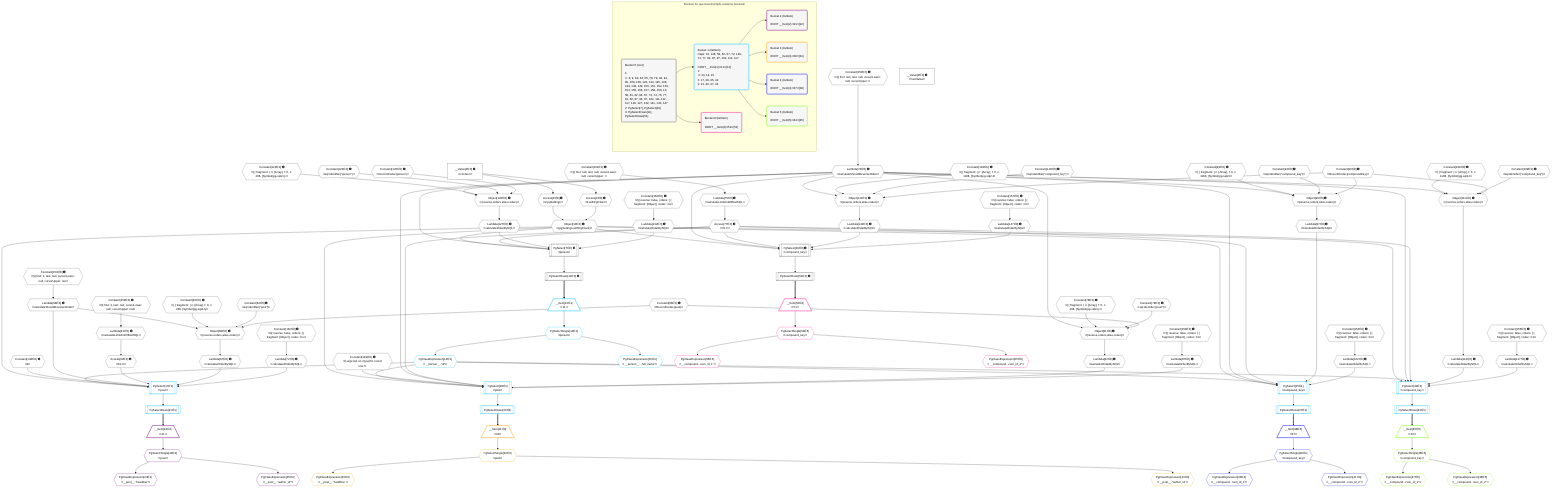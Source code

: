 %%{init: {'themeVariables': { 'fontSize': '12px'}}}%%
graph TD
    classDef path fill:#eee,stroke:#000,color:#000
    classDef plan fill:#fff,stroke-width:1px,color:#000
    classDef itemplan fill:#fff,stroke-width:2px,color:#000
    classDef unbatchedplan fill:#dff,stroke-width:1px,color:#000
    classDef sideeffectplan fill:#fcc,stroke-width:2px,color:#000
    classDef bucket fill:#f6f6f6,color:#000,stroke-width:2px,text-align:left


    %% plan dependencies
    PgSelect7[["PgSelect[7∈0] ➊<br />ᐸpersonᐳ"]]:::plan
    Object10{{"Object[10∈0] ➊<br />ᐸ{pgSettings,withPgClient}ᐳ"}}:::plan
    Lambda74{{"Lambda[74∈0] ➊<br />ᐸcalculateShouldReverseOrderᐳ"}}:::plan
    Access77{{"Access[77∈0] ➊<br />ᐸ76.0ᐳ"}}:::plan
    Lambda127{{"Lambda[127∈0] ➊<br />ᐸcalculateOrderBySQLᐳ"}}:::plan
    Lambda132{{"Lambda[132∈0] ➊<br />ᐸcalculateOrderBySQLᐳ"}}:::plan
    Object10 & Lambda74 & Access77 & Lambda127 & Lambda132 --> PgSelect7
    PgSelect49[["PgSelect[49∈0] ➊<br />ᐸcompound_keyᐳ"]]:::plan
    Lambda142{{"Lambda[142∈0] ➊<br />ᐸcalculateOrderBySQLᐳ"}}:::plan
    Lambda147{{"Lambda[147∈0] ➊<br />ᐸcalculateOrderBySQLᐳ"}}:::plan
    Object10 & Lambda74 & Access77 & Lambda142 & Lambda147 --> PgSelect49
    Object66{{"Object[66∈0] ➊<br />ᐸ{reverse,orders,alias,codec}ᐳ"}}:::plan
    Lambda58{{"Lambda[58∈0] ➊<br />ᐸcalculateShouldReverseOrderᐳ"}}:::plan
    Constant63{{"Constant[63∈0] ➊<br />ᐸ[ { fragment: { n: [Array], f: 0, c: 266, [Symbol(pg-sql2-tyᐳ"}}:::plan
    Constant64{{"Constant[64∈0] ➊<br />ᐸsql.identifier(”post”)ᐳ"}}:::plan
    Constant65{{"Constant[65∈0] ➊<br />ᐸRecordCodec(post)ᐳ"}}:::plan
    Lambda58 & Constant63 & Constant64 & Constant65 --> Object66
    Object81{{"Object[81∈0] ➊<br />ᐸ{reverse,orders,alias,codec}ᐳ"}}:::plan
    Constant78{{"Constant[78∈0] ➊<br />ᐸ[ { fragment: { n: [Array], f: 0, c: 266, [Symbol(pg-sql2-tyᐳ"}}:::plan
    Constant79{{"Constant[79∈0] ➊<br />ᐸsql.identifier(”post”)ᐳ"}}:::plan
    Lambda74 & Constant78 & Constant79 & Constant65 --> Object81
    Object96{{"Object[96∈0] ➊<br />ᐸ{reverse,orders,alias,codec}ᐳ"}}:::plan
    Constant93{{"Constant[93∈0] ➊<br />ᐸ[ { fragment: { n: [Array], f: 0, c: 1168, [Symbol(pg-sql2-tᐳ"}}:::plan
    Constant94{{"Constant[94∈0] ➊<br />ᐸsql.identifier(”compound_key”)ᐳ"}}:::plan
    Constant95{{"Constant[95∈0] ➊<br />ᐸRecordCodec(compoundKey)ᐳ"}}:::plan
    Lambda74 & Constant93 & Constant94 & Constant95 --> Object96
    Object111{{"Object[111∈0] ➊<br />ᐸ{reverse,orders,alias,codec}ᐳ"}}:::plan
    Constant108{{"Constant[108∈0] ➊<br />ᐸ[ { fragment: { n: [Array], f: 0, c: 1168, [Symbol(pg-sql2-tᐳ"}}:::plan
    Constant109{{"Constant[109∈0] ➊<br />ᐸsql.identifier(”compound_key”)ᐳ"}}:::plan
    Lambda74 & Constant108 & Constant109 & Constant95 --> Object111
    Object126{{"Object[126∈0] ➊<br />ᐸ{reverse,orders,alias,codec}ᐳ"}}:::plan
    Constant123{{"Constant[123∈0] ➊<br />ᐸ[ { fragment: { n: [Array], f: 0, c: 266, [Symbol(pg-sql2-tyᐳ"}}:::plan
    Constant124{{"Constant[124∈0] ➊<br />ᐸsql.identifier(”person”)ᐳ"}}:::plan
    Constant125{{"Constant[125∈0] ➊<br />ᐸRecordCodec(person)ᐳ"}}:::plan
    Lambda74 & Constant123 & Constant124 & Constant125 --> Object126
    Object141{{"Object[141∈0] ➊<br />ᐸ{reverse,orders,alias,codec}ᐳ"}}:::plan
    Constant138{{"Constant[138∈0] ➊<br />ᐸ[ { fragment: { n: [Array], f: 0, c: 1168, [Symbol(pg-sql2-tᐳ"}}:::plan
    Constant139{{"Constant[139∈0] ➊<br />ᐸsql.identifier(”compound_key”)ᐳ"}}:::plan
    Lambda74 & Constant138 & Constant139 & Constant95 --> Object141
    Access8{{"Access[8∈0] ➊<br />ᐸ2.pgSettingsᐳ"}}:::plan
    Access9{{"Access[9∈0] ➊<br />ᐸ2.withPgClientᐳ"}}:::plan
    Access8 & Access9 --> Object10
    __Value2["__Value[2∈0] ➊<br />ᐸcontextᐳ"]:::plan
    __Value2 --> Access8
    __Value2 --> Access9
    PgSelectRows11[["PgSelectRows[11∈0] ➊"]]:::plan
    PgSelect7 --> PgSelectRows11
    PgSelectRows51[["PgSelectRows[51∈0] ➊"]]:::plan
    PgSelect49 --> PgSelectRows51
    Constant158{{"Constant[158∈0] ➊<br />ᐸ§{ first: 2, last: null, cursorLower: null, cursorUpper: nulᐳ"}}:::plan
    Constant158 --> Lambda58
    Lambda61{{"Lambda[61∈0] ➊<br />ᐸcalculateLimitAndOffsetSQLᐳ"}}:::plan
    Constant159{{"Constant[159∈0] ➊<br />ᐸ§{ first: 2, last: null, cursorLower: null, cursorUpper: nulᐳ"}}:::plan
    Constant159 --> Lambda61
    Access62{{"Access[62∈0] ➊<br />ᐸ61.0ᐳ"}}:::plan
    Lambda61 --> Access62
    Lambda67{{"Lambda[67∈0] ➊<br />ᐸcalculateOrderBySQLᐳ"}}:::plan
    Object66 --> Lambda67
    Lambda72{{"Lambda[72∈0] ➊<br />ᐸcalculateOrderBySQLᐳ"}}:::plan
    Constant152{{"Constant[152∈0] ➊<br />ᐸ§{ reverse: false, orders: [ { fragment: [Object], codec: Coᐳ"}}:::plan
    Constant152 --> Lambda72
    Constant150{{"Constant[150∈0] ➊<br />ᐸ§{ first: null, last: null, cursorLower: null, cursorUpper: ᐳ"}}:::plan
    Constant150 --> Lambda74
    Lambda76{{"Lambda[76∈0] ➊<br />ᐸcalculateLimitAndOffsetSQLᐳ"}}:::plan
    Constant151{{"Constant[151∈0] ➊<br />ᐸ§{ first: null, last: null, cursorLower: null, cursorUpper: ᐳ"}}:::plan
    Constant151 --> Lambda76
    Lambda76 --> Access77
    Lambda82{{"Lambda[82∈0] ➊<br />ᐸcalculateOrderBySQLᐳ"}}:::plan
    Object81 --> Lambda82
    Lambda87{{"Lambda[87∈0] ➊<br />ᐸcalculateOrderBySQLᐳ"}}:::plan
    Constant153{{"Constant[153∈0] ➊<br />ᐸ§{ reverse: false, orders: [ { fragment: [Object], codec: Coᐳ"}}:::plan
    Constant153 --> Lambda87
    Lambda97{{"Lambda[97∈0] ➊<br />ᐸcalculateOrderBySQLᐳ"}}:::plan
    Object96 --> Lambda97
    Lambda102{{"Lambda[102∈0] ➊<br />ᐸcalculateOrderBySQLᐳ"}}:::plan
    Constant154{{"Constant[154∈0] ➊<br />ᐸ§{ reverse: false, orders: [ { fragment: [Object], codec: Coᐳ"}}:::plan
    Constant154 --> Lambda102
    Lambda112{{"Lambda[112∈0] ➊<br />ᐸcalculateOrderBySQLᐳ"}}:::plan
    Object111 --> Lambda112
    Lambda117{{"Lambda[117∈0] ➊<br />ᐸcalculateOrderBySQLᐳ"}}:::plan
    Constant155{{"Constant[155∈0] ➊<br />ᐸ§{ reverse: false, orders: [ { fragment: [Object], codec: Coᐳ"}}:::plan
    Constant155 --> Lambda117
    Object126 --> Lambda127
    Constant156{{"Constant[156∈0] ➊<br />ᐸ§{ reverse: false, orders: [ { fragment: [Object], codec: Coᐳ"}}:::plan
    Constant156 --> Lambda132
    Object141 --> Lambda142
    Constant157{{"Constant[157∈0] ➊<br />ᐸ§{ reverse: false, orders: [ { fragment: [Object], codec: Coᐳ"}}:::plan
    Constant157 --> Lambda147
    __Value4["__Value[4∈0] ➊<br />ᐸrootValueᐳ"]:::plan
    Constant148{{"Constant[148∈0] ➊<br />ᐸ2ᐳ"}}:::plan
    Constant149{{"Constant[149∈0] ➊<br />ᐸ'Large bet on myself in round one.'ᐳ"}}:::plan
    PgSelect17[["PgSelect[17∈1]<br />ᐸpostᐳ"]]:::plan
    PgClassExpression14{{"PgClassExpression[14∈1]<br />ᐸ__person__.”id”ᐳ"}}:::plan
    Object10 & PgClassExpression14 & Constant148 & Lambda58 & Access62 & Lambda67 & Lambda72 --> PgSelect17
    PgSelect28[["PgSelect[28∈1]<br />ᐸpostᐳ"]]:::plan
    Object10 & PgClassExpression14 & Constant149 & Lambda74 & Access77 & Lambda82 & Lambda87 --> PgSelect28
    PgSelect35[["PgSelect[35∈1]<br />ᐸcompound_keyᐳ"]]:::plan
    Object10 & PgClassExpression14 & Lambda74 & Access77 & Lambda97 & Lambda102 --> PgSelect35
    PgSelect42[["PgSelect[42∈1]<br />ᐸcompound_keyᐳ"]]:::plan
    Object10 & PgClassExpression14 & Lambda74 & Access77 & Lambda112 & Lambda117 --> PgSelect42
    __Item12[/"__Item[12∈1]<br />ᐸ11ᐳ"\]:::itemplan
    PgSelectRows11 ==> __Item12
    PgSelectSingle13{{"PgSelectSingle[13∈1]<br />ᐸpersonᐳ"}}:::plan
    __Item12 --> PgSelectSingle13
    PgSelectSingle13 --> PgClassExpression14
    PgClassExpression15{{"PgClassExpression[15∈1]<br />ᐸ__person__...full_name”ᐳ"}}:::plan
    PgSelectSingle13 --> PgClassExpression15
    PgSelectRows21[["PgSelectRows[21∈1]"]]:::plan
    PgSelect17 --> PgSelectRows21
    PgSelectRows30[["PgSelectRows[30∈1]"]]:::plan
    PgSelect28 --> PgSelectRows30
    PgSelectRows37[["PgSelectRows[37∈1]"]]:::plan
    PgSelect35 --> PgSelectRows37
    PgSelectRows44[["PgSelectRows[44∈1]"]]:::plan
    PgSelect42 --> PgSelectRows44
    __Item22[/"__Item[22∈2]<br />ᐸ21ᐳ"\]:::itemplan
    PgSelectRows21 ==> __Item22
    PgSelectSingle23{{"PgSelectSingle[23∈2]<br />ᐸpostᐳ"}}:::plan
    __Item22 --> PgSelectSingle23
    PgClassExpression24{{"PgClassExpression[24∈2]<br />ᐸ__post__.”headline”ᐳ"}}:::plan
    PgSelectSingle23 --> PgClassExpression24
    PgClassExpression25{{"PgClassExpression[25∈2]<br />ᐸ__post__.”author_id”ᐳ"}}:::plan
    PgSelectSingle23 --> PgClassExpression25
    __Item31[/"__Item[31∈3]<br />ᐸ30ᐳ"\]:::itemplan
    PgSelectRows30 ==> __Item31
    PgSelectSingle32{{"PgSelectSingle[32∈3]<br />ᐸpostᐳ"}}:::plan
    __Item31 --> PgSelectSingle32
    PgClassExpression33{{"PgClassExpression[33∈3]<br />ᐸ__post__.”headline”ᐳ"}}:::plan
    PgSelectSingle32 --> PgClassExpression33
    PgClassExpression34{{"PgClassExpression[34∈3]<br />ᐸ__post__.”author_id”ᐳ"}}:::plan
    PgSelectSingle32 --> PgClassExpression34
    __Item38[/"__Item[38∈4]<br />ᐸ37ᐳ"\]:::itemplan
    PgSelectRows37 ==> __Item38
    PgSelectSingle39{{"PgSelectSingle[39∈4]<br />ᐸcompound_keyᐳ"}}:::plan
    __Item38 --> PgSelectSingle39
    PgClassExpression40{{"PgClassExpression[40∈4]<br />ᐸ__compound...rson_id_1”ᐳ"}}:::plan
    PgSelectSingle39 --> PgClassExpression40
    PgClassExpression41{{"PgClassExpression[41∈4]<br />ᐸ__compound...rson_id_2”ᐳ"}}:::plan
    PgSelectSingle39 --> PgClassExpression41
    __Item45[/"__Item[45∈5]<br />ᐸ44ᐳ"\]:::itemplan
    PgSelectRows44 ==> __Item45
    PgSelectSingle46{{"PgSelectSingle[46∈5]<br />ᐸcompound_keyᐳ"}}:::plan
    __Item45 --> PgSelectSingle46
    PgClassExpression47{{"PgClassExpression[47∈5]<br />ᐸ__compound...rson_id_1”ᐳ"}}:::plan
    PgSelectSingle46 --> PgClassExpression47
    PgClassExpression48{{"PgClassExpression[48∈5]<br />ᐸ__compound...rson_id_2”ᐳ"}}:::plan
    PgSelectSingle46 --> PgClassExpression48
    __Item52[/"__Item[52∈6]<br />ᐸ51ᐳ"\]:::itemplan
    PgSelectRows51 ==> __Item52
    PgSelectSingle53{{"PgSelectSingle[53∈6]<br />ᐸcompound_keyᐳ"}}:::plan
    __Item52 --> PgSelectSingle53
    PgClassExpression54{{"PgClassExpression[54∈6]<br />ᐸ__compound...rson_id_1”ᐳ"}}:::plan
    PgSelectSingle53 --> PgClassExpression54
    PgClassExpression55{{"PgClassExpression[55∈6]<br />ᐸ__compound...rson_id_2”ᐳ"}}:::plan
    PgSelectSingle53 --> PgClassExpression55

    %% define steps

    subgraph "Buckets for queries/v4/simple-relations-head-tail"
    Bucket0("Bucket 0 (root)<br /><br />1: <br />ᐳ: 8, 9, 63, 64, 65, 78, 79, 93, 94, 95, 108, 109, 123, 124, 125, 138, 139, 148, 149, 150, 151, 152, 153, 154, 155, 156, 157, 158, 159, 10, 58, 61, 62, 66, 67, 72, 74, 76, 77, 81, 82, 87, 96, 97, 102, 111, 112, 117, 126, 127, 132, 141, 142, 147<br />2: PgSelect[7], PgSelect[49]<br />3: PgSelectRows[11], PgSelectRows[51]"):::bucket
    classDef bucket0 stroke:#696969
    class Bucket0,__Value2,__Value4,PgSelect7,Access8,Access9,Object10,PgSelectRows11,PgSelect49,PgSelectRows51,Lambda58,Lambda61,Access62,Constant63,Constant64,Constant65,Object66,Lambda67,Lambda72,Lambda74,Lambda76,Access77,Constant78,Constant79,Object81,Lambda82,Lambda87,Constant93,Constant94,Constant95,Object96,Lambda97,Lambda102,Constant108,Constant109,Object111,Lambda112,Lambda117,Constant123,Constant124,Constant125,Object126,Lambda127,Lambda132,Constant138,Constant139,Object141,Lambda142,Lambda147,Constant148,Constant149,Constant150,Constant151,Constant152,Constant153,Constant154,Constant155,Constant156,Constant157,Constant158,Constant159 bucket0
    Bucket1("Bucket 1 (listItem)<br />Deps: 10, 148, 58, 62, 67, 72, 149, 74, 77, 82, 87, 97, 102, 112, 117<br /><br />ROOT __Item{1}ᐸ11ᐳ[12]<br />1: <br />ᐳ: 13, 14, 15<br />2: 17, 28, 35, 42<br />3: 21, 30, 37, 44"):::bucket
    classDef bucket1 stroke:#00bfff
    class Bucket1,__Item12,PgSelectSingle13,PgClassExpression14,PgClassExpression15,PgSelect17,PgSelectRows21,PgSelect28,PgSelectRows30,PgSelect35,PgSelectRows37,PgSelect42,PgSelectRows44 bucket1
    Bucket2("Bucket 2 (listItem)<br /><br />ROOT __Item{2}ᐸ21ᐳ[22]"):::bucket
    classDef bucket2 stroke:#7f007f
    class Bucket2,__Item22,PgSelectSingle23,PgClassExpression24,PgClassExpression25 bucket2
    Bucket3("Bucket 3 (listItem)<br /><br />ROOT __Item{3}ᐸ30ᐳ[31]"):::bucket
    classDef bucket3 stroke:#ffa500
    class Bucket3,__Item31,PgSelectSingle32,PgClassExpression33,PgClassExpression34 bucket3
    Bucket4("Bucket 4 (listItem)<br /><br />ROOT __Item{4}ᐸ37ᐳ[38]"):::bucket
    classDef bucket4 stroke:#0000ff
    class Bucket4,__Item38,PgSelectSingle39,PgClassExpression40,PgClassExpression41 bucket4
    Bucket5("Bucket 5 (listItem)<br /><br />ROOT __Item{5}ᐸ44ᐳ[45]"):::bucket
    classDef bucket5 stroke:#7fff00
    class Bucket5,__Item45,PgSelectSingle46,PgClassExpression47,PgClassExpression48 bucket5
    Bucket6("Bucket 6 (listItem)<br /><br />ROOT __Item{6}ᐸ51ᐳ[52]"):::bucket
    classDef bucket6 stroke:#ff1493
    class Bucket6,__Item52,PgSelectSingle53,PgClassExpression54,PgClassExpression55 bucket6
    Bucket0 --> Bucket1 & Bucket6
    Bucket1 --> Bucket2 & Bucket3 & Bucket4 & Bucket5
    end